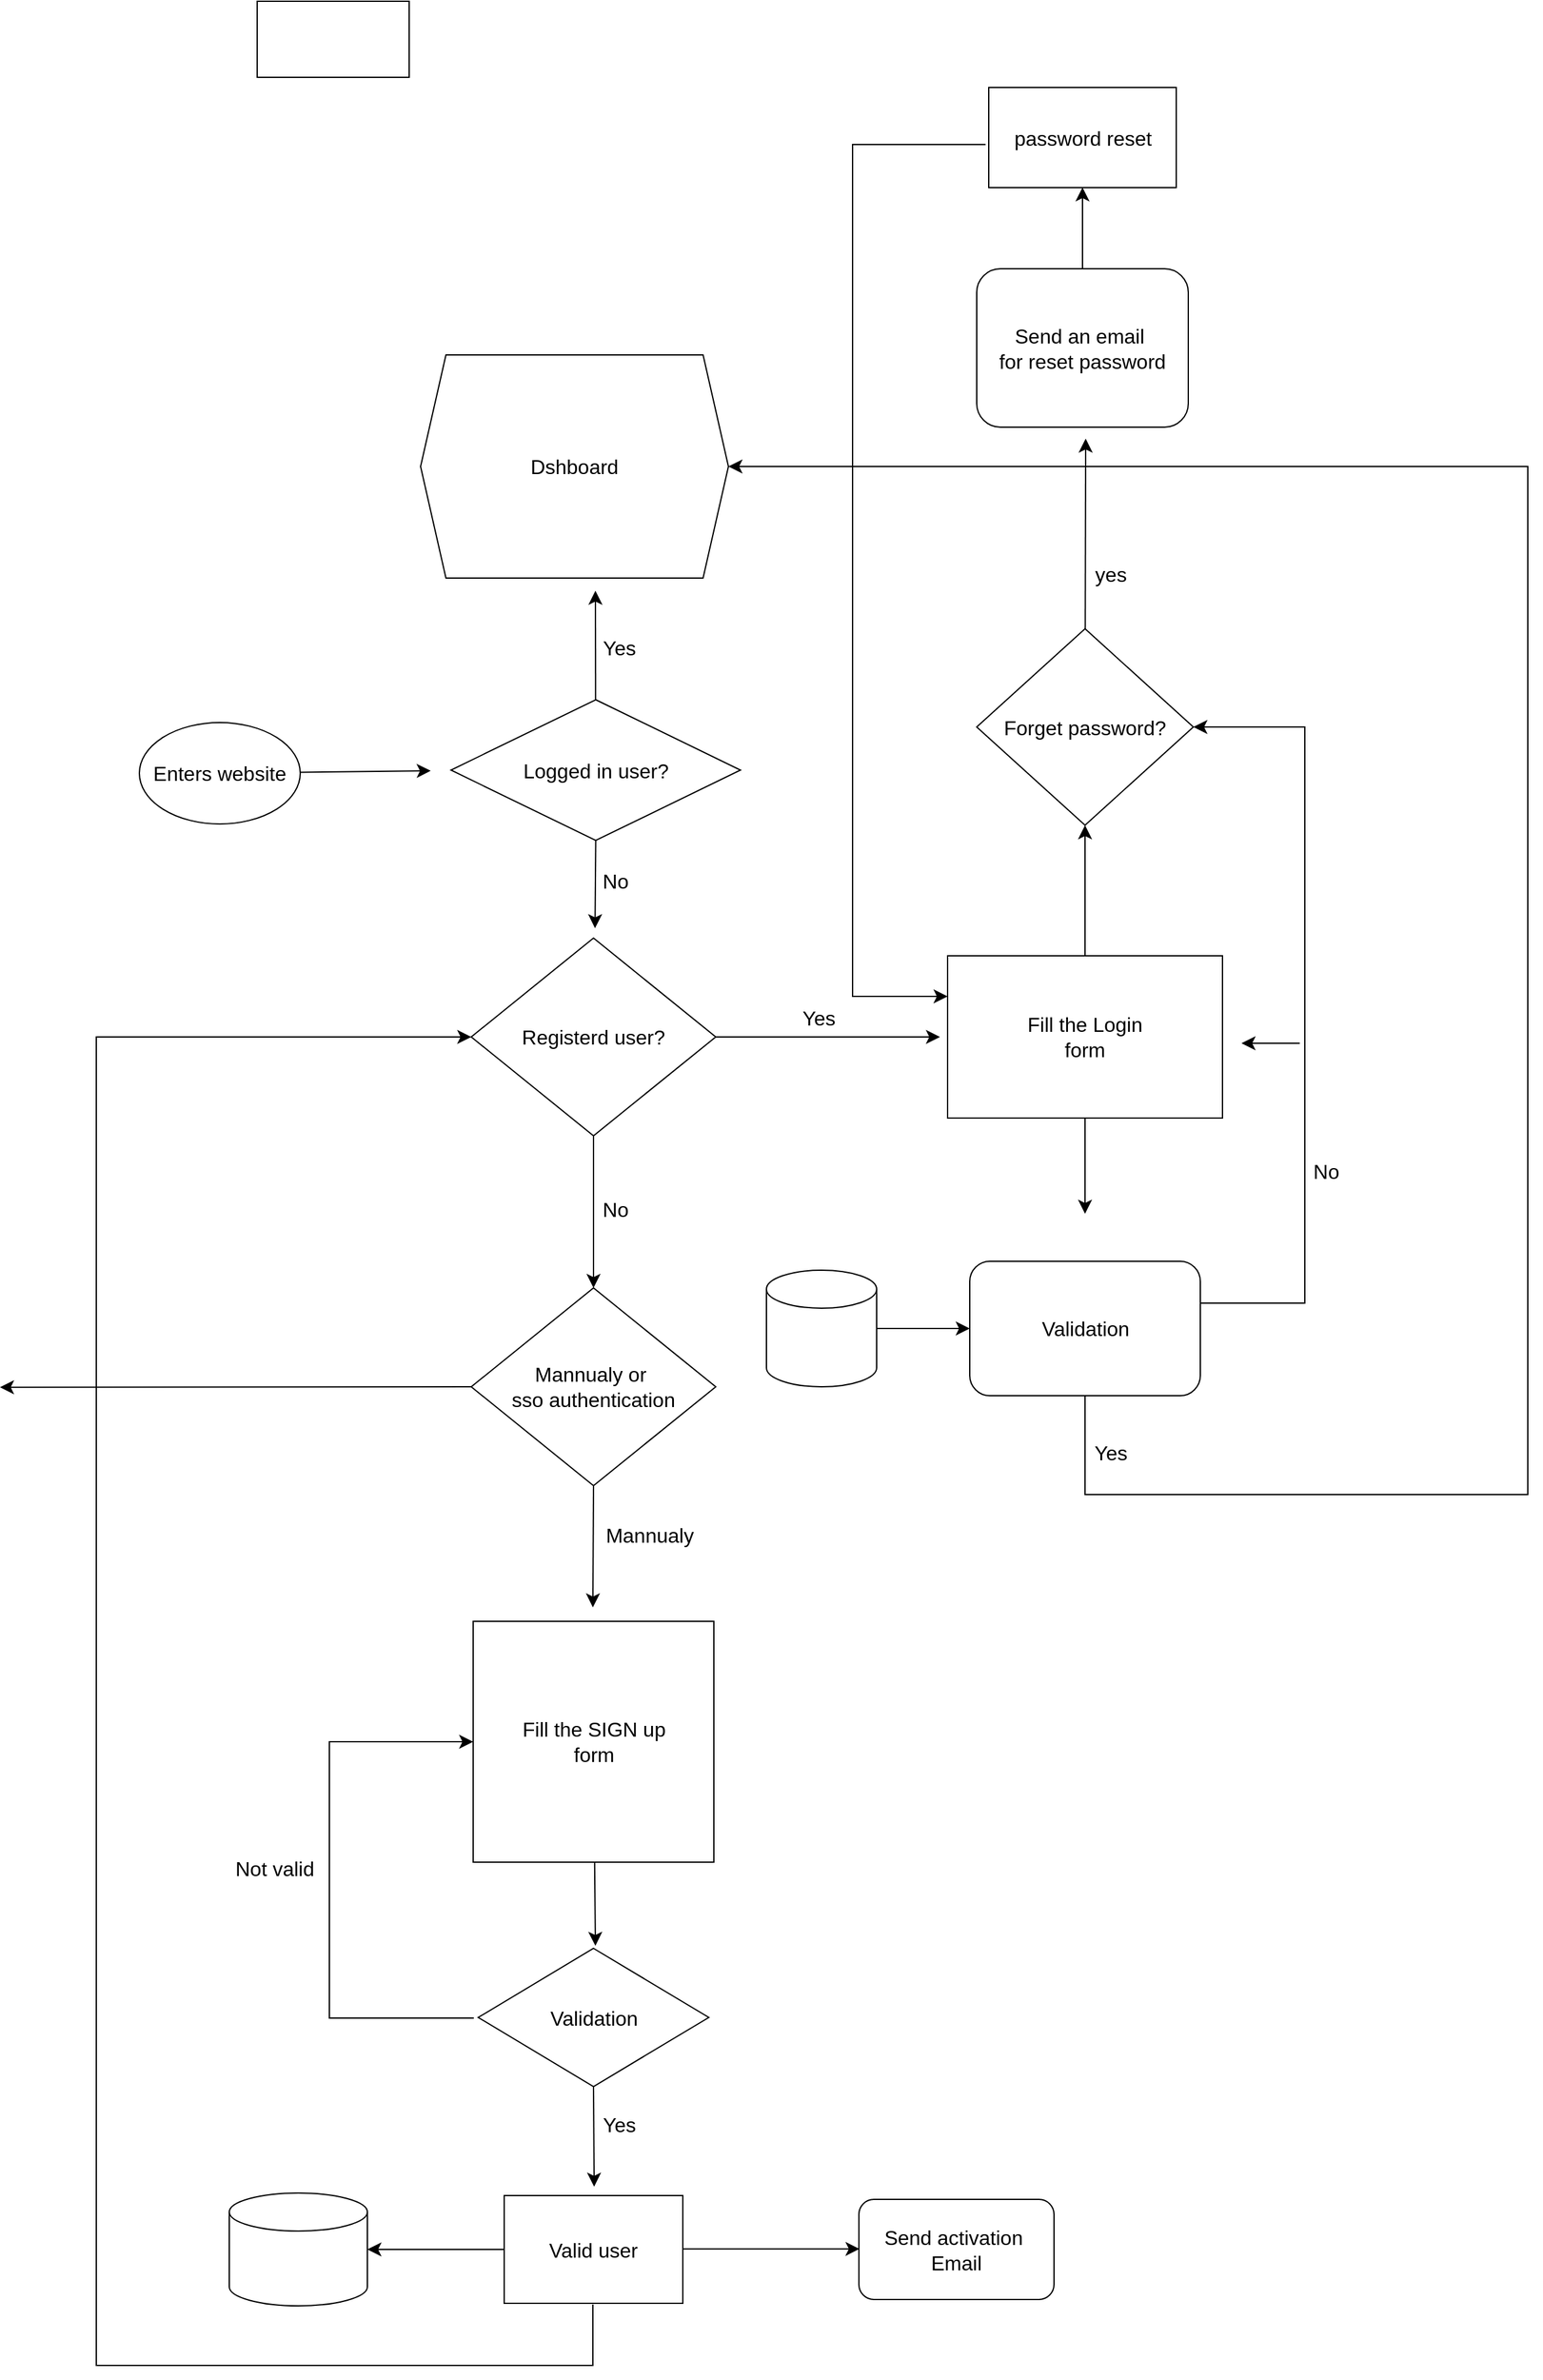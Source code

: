 <mxfile version="21.0.2" type="github">
  <diagram name="Page-1" id="_3CbZEnP4_hHTU8bBA2z">
    <mxGraphModel dx="2702" dy="2576" grid="0" gridSize="10" guides="1" tooltips="1" connect="1" arrows="1" fold="1" page="0" pageScale="1" pageWidth="850" pageHeight="1100" math="0" shadow="0">
      <root>
        <mxCell id="0" />
        <mxCell id="1" parent="0" />
        <mxCell id="kRnqQ11nKP4vqvpjo5fr-5" value="" style="edgeStyle=none;curved=1;rounded=0;orthogonalLoop=1;jettySize=auto;html=1;fontSize=12;startSize=8;endSize=8;" edge="1" parent="1" source="kRnqQ11nKP4vqvpjo5fr-1">
          <mxGeometry relative="1" as="geometry">
            <mxPoint x="-56" y="-195" as="targetPoint" />
          </mxGeometry>
        </mxCell>
        <mxCell id="kRnqQ11nKP4vqvpjo5fr-1" value="Enters website" style="ellipse;whiteSpace=wrap;html=1;fontSize=16;" vertex="1" parent="1">
          <mxGeometry x="-286" y="-233" width="127" height="80" as="geometry" />
        </mxCell>
        <mxCell id="kRnqQ11nKP4vqvpjo5fr-6" style="edgeStyle=none;curved=1;rounded=0;orthogonalLoop=1;jettySize=auto;html=1;fontSize=12;startSize=8;endSize=8;" edge="1" parent="1" source="kRnqQ11nKP4vqvpjo5fr-4">
          <mxGeometry relative="1" as="geometry">
            <mxPoint x="74" y="-337" as="targetPoint" />
          </mxGeometry>
        </mxCell>
        <mxCell id="kRnqQ11nKP4vqvpjo5fr-10" style="edgeStyle=none;curved=1;rounded=0;orthogonalLoop=1;jettySize=auto;html=1;exitX=0.5;exitY=1;exitDx=0;exitDy=0;fontSize=12;startSize=8;endSize=8;" edge="1" parent="1" source="kRnqQ11nKP4vqvpjo5fr-4">
          <mxGeometry relative="1" as="geometry">
            <mxPoint x="73.692" y="-70.769" as="targetPoint" />
          </mxGeometry>
        </mxCell>
        <mxCell id="kRnqQ11nKP4vqvpjo5fr-4" value="Logged in user?" style="rhombus;whiteSpace=wrap;html=1;fontSize=16;" vertex="1" parent="1">
          <mxGeometry x="-40" y="-251" width="228.5" height="111" as="geometry" />
        </mxCell>
        <mxCell id="kRnqQ11nKP4vqvpjo5fr-8" value="Dshboard" style="shape=hexagon;perimeter=hexagonPerimeter2;whiteSpace=wrap;html=1;fixedSize=1;fontSize=16;" vertex="1" parent="1">
          <mxGeometry x="-64" y="-523" width="243" height="176" as="geometry" />
        </mxCell>
        <mxCell id="kRnqQ11nKP4vqvpjo5fr-9" value="Yes" style="text;html=1;strokeColor=none;fillColor=none;align=center;verticalAlign=middle;whiteSpace=wrap;rounded=0;fontSize=16;" vertex="1" parent="1">
          <mxGeometry x="63" y="-307" width="60" height="30" as="geometry" />
        </mxCell>
        <mxCell id="kRnqQ11nKP4vqvpjo5fr-14" value="" style="edgeStyle=none;curved=1;rounded=0;orthogonalLoop=1;jettySize=auto;html=1;fontSize=12;startSize=8;endSize=8;" edge="1" parent="1" source="kRnqQ11nKP4vqvpjo5fr-11">
          <mxGeometry relative="1" as="geometry">
            <mxPoint x="346" y="15.0" as="targetPoint" />
          </mxGeometry>
        </mxCell>
        <mxCell id="kRnqQ11nKP4vqvpjo5fr-55" value="" style="edgeStyle=none;curved=1;rounded=0;orthogonalLoop=1;jettySize=auto;html=1;fontSize=12;startSize=8;endSize=8;" edge="1" parent="1" source="kRnqQ11nKP4vqvpjo5fr-11" target="kRnqQ11nKP4vqvpjo5fr-54">
          <mxGeometry relative="1" as="geometry" />
        </mxCell>
        <mxCell id="kRnqQ11nKP4vqvpjo5fr-11" value="Registerd user?" style="rhombus;whiteSpace=wrap;html=1;fontSize=16;" vertex="1" parent="1">
          <mxGeometry x="-24" y="-63" width="193" height="156" as="geometry" />
        </mxCell>
        <mxCell id="kRnqQ11nKP4vqvpjo5fr-12" value="No" style="text;html=1;strokeColor=none;fillColor=none;align=center;verticalAlign=middle;whiteSpace=wrap;rounded=0;fontSize=16;" vertex="1" parent="1">
          <mxGeometry x="60" y="-123" width="60" height="30" as="geometry" />
        </mxCell>
        <mxCell id="kRnqQ11nKP4vqvpjo5fr-16" value="Yes" style="text;html=1;align=center;verticalAlign=middle;resizable=0;points=[];autosize=1;strokeColor=none;fillColor=none;fontSize=16;" vertex="1" parent="1">
          <mxGeometry x="228" y="-16" width="44" height="31" as="geometry" />
        </mxCell>
        <mxCell id="kRnqQ11nKP4vqvpjo5fr-19" value="" style="edgeStyle=none;curved=1;rounded=0;orthogonalLoop=1;jettySize=auto;html=1;fontSize=12;startSize=8;endSize=8;" edge="1" parent="1" source="kRnqQ11nKP4vqvpjo5fr-17" target="kRnqQ11nKP4vqvpjo5fr-18">
          <mxGeometry relative="1" as="geometry" />
        </mxCell>
        <mxCell id="kRnqQ11nKP4vqvpjo5fr-21" style="edgeStyle=none;curved=1;rounded=0;orthogonalLoop=1;jettySize=auto;html=1;fontSize=12;startSize=8;endSize=8;" edge="1" parent="1" source="kRnqQ11nKP4vqvpjo5fr-17">
          <mxGeometry relative="1" as="geometry">
            <mxPoint x="460.5" y="154.462" as="targetPoint" />
          </mxGeometry>
        </mxCell>
        <mxCell id="kRnqQ11nKP4vqvpjo5fr-17" value="Fill the Login &lt;br&gt;form" style="rounded=0;whiteSpace=wrap;html=1;fontSize=16;" vertex="1" parent="1">
          <mxGeometry x="352" y="-49" width="217" height="128" as="geometry" />
        </mxCell>
        <mxCell id="kRnqQ11nKP4vqvpjo5fr-38" style="edgeStyle=none;curved=1;rounded=0;orthogonalLoop=1;jettySize=auto;html=1;fontSize=12;startSize=8;endSize=8;" edge="1" parent="1" source="kRnqQ11nKP4vqvpjo5fr-18">
          <mxGeometry relative="1" as="geometry">
            <mxPoint x="461" y="-457" as="targetPoint" />
          </mxGeometry>
        </mxCell>
        <mxCell id="kRnqQ11nKP4vqvpjo5fr-18" value="Forget password?" style="rhombus;whiteSpace=wrap;html=1;fontSize=16;rounded=0;" vertex="1" parent="1">
          <mxGeometry x="375" y="-307" width="171" height="155" as="geometry" />
        </mxCell>
        <mxCell id="kRnqQ11nKP4vqvpjo5fr-20" value="Validation" style="rounded=1;whiteSpace=wrap;html=1;fontSize=16;" vertex="1" parent="1">
          <mxGeometry x="369.5" y="192" width="182" height="106" as="geometry" />
        </mxCell>
        <mxCell id="kRnqQ11nKP4vqvpjo5fr-23" style="edgeStyle=none;curved=1;rounded=0;orthogonalLoop=1;jettySize=auto;html=1;fontSize=12;startSize=8;endSize=8;entryX=0;entryY=0.5;entryDx=0;entryDy=0;" edge="1" parent="1" source="kRnqQ11nKP4vqvpjo5fr-22" target="kRnqQ11nKP4vqvpjo5fr-20">
          <mxGeometry relative="1" as="geometry">
            <mxPoint x="563.538" y="248.0" as="targetPoint" />
          </mxGeometry>
        </mxCell>
        <mxCell id="kRnqQ11nKP4vqvpjo5fr-22" value="" style="shape=cylinder3;whiteSpace=wrap;html=1;boundedLbl=1;backgroundOutline=1;size=15;fontSize=16;" vertex="1" parent="1">
          <mxGeometry x="209" y="199" width="87" height="92" as="geometry" />
        </mxCell>
        <mxCell id="kRnqQ11nKP4vqvpjo5fr-29" value="" style="endArrow=classic;html=1;rounded=0;fontSize=12;startSize=8;endSize=8;edgeStyle=orthogonalEdgeStyle;entryX=1;entryY=0.5;entryDx=0;entryDy=0;" edge="1" parent="1" source="kRnqQ11nKP4vqvpjo5fr-20" target="kRnqQ11nKP4vqvpjo5fr-18">
          <mxGeometry width="50" height="50" relative="1" as="geometry">
            <mxPoint x="231" y="238" as="sourcePoint" />
            <mxPoint x="281" y="-237" as="targetPoint" />
            <Array as="points">
              <mxPoint x="634" y="225" />
              <mxPoint x="634" y="-230" />
            </Array>
          </mxGeometry>
        </mxCell>
        <mxCell id="kRnqQ11nKP4vqvpjo5fr-31" value="Yes" style="text;html=1;strokeColor=none;fillColor=none;align=center;verticalAlign=middle;whiteSpace=wrap;rounded=0;fontSize=16;" vertex="1" parent="1">
          <mxGeometry x="451" y="328" width="60" height="30" as="geometry" />
        </mxCell>
        <mxCell id="kRnqQ11nKP4vqvpjo5fr-32" value="" style="endArrow=classic;html=1;rounded=0;fontSize=12;startSize=8;endSize=8;curved=1;" edge="1" parent="1">
          <mxGeometry width="50" height="50" relative="1" as="geometry">
            <mxPoint x="630" y="20" as="sourcePoint" />
            <mxPoint x="584" y="20" as="targetPoint" />
          </mxGeometry>
        </mxCell>
        <mxCell id="kRnqQ11nKP4vqvpjo5fr-34" value="" style="edgeStyle=segmentEdgeStyle;endArrow=classic;html=1;curved=0;rounded=0;endSize=8;startSize=8;sourcePerimeterSpacing=0;targetPerimeterSpacing=0;fontSize=12;exitX=0.5;exitY=1;exitDx=0;exitDy=0;entryX=1;entryY=0.5;entryDx=0;entryDy=0;" edge="1" parent="1" source="kRnqQ11nKP4vqvpjo5fr-20" target="kRnqQ11nKP4vqvpjo5fr-8">
          <mxGeometry width="140" relative="1" as="geometry">
            <mxPoint x="740" y="57" as="sourcePoint" />
            <mxPoint x="880" y="117" as="targetPoint" />
            <Array as="points">
              <mxPoint x="461" y="376" />
              <mxPoint x="810" y="376" />
              <mxPoint x="810" y="-435" />
            </Array>
          </mxGeometry>
        </mxCell>
        <mxCell id="kRnqQ11nKP4vqvpjo5fr-44" style="edgeStyle=none;curved=1;rounded=0;orthogonalLoop=1;jettySize=auto;html=1;fontSize=12;startSize=8;endSize=8;" edge="1" parent="1" source="kRnqQ11nKP4vqvpjo5fr-39">
          <mxGeometry relative="1" as="geometry">
            <mxPoint x="458.5" y="-655.182" as="targetPoint" />
          </mxGeometry>
        </mxCell>
        <mxCell id="kRnqQ11nKP4vqvpjo5fr-39" value="Send an email&amp;nbsp;&lt;br&gt;for reset password" style="rounded=1;whiteSpace=wrap;html=1;fontSize=16;" vertex="1" parent="1">
          <mxGeometry x="375" y="-591" width="167" height="125" as="geometry" />
        </mxCell>
        <mxCell id="kRnqQ11nKP4vqvpjo5fr-42" value="" style="edgeStyle=elbowEdgeStyle;elbow=horizontal;endArrow=classic;html=1;curved=0;rounded=0;endSize=8;startSize=8;fontSize=12;entryX=0;entryY=0.25;entryDx=0;entryDy=0;" edge="1" parent="1" target="kRnqQ11nKP4vqvpjo5fr-17">
          <mxGeometry width="50" height="50" relative="1" as="geometry">
            <mxPoint x="382" y="-689" as="sourcePoint" />
            <mxPoint x="215" y="-229" as="targetPoint" />
            <Array as="points">
              <mxPoint x="277" y="-300" />
            </Array>
          </mxGeometry>
        </mxCell>
        <mxCell id="kRnqQ11nKP4vqvpjo5fr-43" value="password reset" style="rounded=0;whiteSpace=wrap;html=1;fontSize=16;" vertex="1" parent="1">
          <mxGeometry x="384.5" y="-734" width="148" height="79" as="geometry" />
        </mxCell>
        <mxCell id="kRnqQ11nKP4vqvpjo5fr-46" value="yes" style="text;html=1;strokeColor=none;fillColor=none;align=center;verticalAlign=middle;whiteSpace=wrap;rounded=0;fontSize=16;" vertex="1" parent="1">
          <mxGeometry x="451" y="-365" width="60" height="30" as="geometry" />
        </mxCell>
        <mxCell id="kRnqQ11nKP4vqvpjo5fr-49" value="No" style="text;html=1;strokeColor=none;fillColor=none;align=center;verticalAlign=middle;whiteSpace=wrap;rounded=0;fontSize=16;" vertex="1" parent="1">
          <mxGeometry x="621" y="106" width="60" height="30" as="geometry" />
        </mxCell>
        <mxCell id="kRnqQ11nKP4vqvpjo5fr-59" style="edgeStyle=none;curved=1;rounded=0;orthogonalLoop=1;jettySize=auto;html=1;fontSize=12;startSize=8;endSize=8;" edge="1" parent="1" source="kRnqQ11nKP4vqvpjo5fr-51">
          <mxGeometry relative="1" as="geometry">
            <mxPoint x="74" y="732" as="targetPoint" />
          </mxGeometry>
        </mxCell>
        <mxCell id="kRnqQ11nKP4vqvpjo5fr-51" value="Fill the SIGN up &lt;br&gt;form" style="whiteSpace=wrap;html=1;aspect=fixed;fontSize=16;" vertex="1" parent="1">
          <mxGeometry x="-22.5" y="476" width="190" height="190" as="geometry" />
        </mxCell>
        <mxCell id="kRnqQ11nKP4vqvpjo5fr-56" style="edgeStyle=none;curved=1;rounded=0;orthogonalLoop=1;jettySize=auto;html=1;exitX=0.5;exitY=1;exitDx=0;exitDy=0;fontSize=12;startSize=8;endSize=8;" edge="1" parent="1" source="kRnqQ11nKP4vqvpjo5fr-54">
          <mxGeometry relative="1" as="geometry">
            <mxPoint x="72" y="465" as="targetPoint" />
          </mxGeometry>
        </mxCell>
        <mxCell id="kRnqQ11nKP4vqvpjo5fr-64" style="edgeStyle=none;curved=1;rounded=0;orthogonalLoop=1;jettySize=auto;html=1;exitX=0;exitY=0.5;exitDx=0;exitDy=0;fontSize=12;startSize=8;endSize=8;" edge="1" parent="1" source="kRnqQ11nKP4vqvpjo5fr-54">
          <mxGeometry relative="1" as="geometry">
            <mxPoint x="-396.0" y="291.364" as="targetPoint" />
          </mxGeometry>
        </mxCell>
        <mxCell id="kRnqQ11nKP4vqvpjo5fr-54" value="Mannualy or&amp;nbsp;&lt;br&gt;sso authentication" style="rhombus;whiteSpace=wrap;html=1;fontSize=16;" vertex="1" parent="1">
          <mxGeometry x="-24" y="213" width="193" height="156" as="geometry" />
        </mxCell>
        <mxCell id="kRnqQ11nKP4vqvpjo5fr-57" value="Mannualy" style="text;html=1;strokeColor=none;fillColor=none;align=center;verticalAlign=middle;whiteSpace=wrap;rounded=0;fontSize=16;" vertex="1" parent="1">
          <mxGeometry x="87" y="393" width="60" height="30" as="geometry" />
        </mxCell>
        <mxCell id="kRnqQ11nKP4vqvpjo5fr-63" style="edgeStyle=none;curved=1;rounded=0;orthogonalLoop=1;jettySize=auto;html=1;fontSize=12;startSize=8;endSize=8;exitX=0.5;exitY=1;exitDx=0;exitDy=0;" edge="1" parent="1" source="kRnqQ11nKP4vqvpjo5fr-71">
          <mxGeometry relative="1" as="geometry">
            <mxPoint x="73" y="922" as="targetPoint" />
            <mxPoint x="72.721" y="855" as="sourcePoint" />
          </mxGeometry>
        </mxCell>
        <mxCell id="kRnqQ11nKP4vqvpjo5fr-67" style="edgeStyle=none;curved=1;rounded=0;orthogonalLoop=1;jettySize=auto;html=1;fontSize=12;startSize=8;endSize=8;" edge="1" parent="1">
          <mxGeometry relative="1" as="geometry">
            <mxPoint x="282.5" y="971.07" as="targetPoint" />
            <mxPoint x="141" y="971.07" as="sourcePoint" />
          </mxGeometry>
        </mxCell>
        <mxCell id="kRnqQ11nKP4vqvpjo5fr-61" value="" style="edgeStyle=elbowEdgeStyle;elbow=horizontal;endArrow=classic;html=1;curved=0;rounded=0;endSize=8;startSize=8;fontSize=12;entryX=0;entryY=0.5;entryDx=0;entryDy=0;" edge="1" parent="1" target="kRnqQ11nKP4vqvpjo5fr-51">
          <mxGeometry width="50" height="50" relative="1" as="geometry">
            <mxPoint x="-22" y="789" as="sourcePoint" />
            <mxPoint x="215" y="469" as="targetPoint" />
            <Array as="points">
              <mxPoint x="-136" y="754" />
            </Array>
          </mxGeometry>
        </mxCell>
        <mxCell id="kRnqQ11nKP4vqvpjo5fr-62" value="Not valid" style="text;html=1;strokeColor=none;fillColor=none;align=center;verticalAlign=middle;whiteSpace=wrap;rounded=0;fontSize=16;" vertex="1" parent="1">
          <mxGeometry x="-242" y="632" width="126" height="77" as="geometry" />
        </mxCell>
        <mxCell id="kRnqQ11nKP4vqvpjo5fr-66" value="" style="shape=cylinder3;whiteSpace=wrap;html=1;boundedLbl=1;backgroundOutline=1;size=15;fontSize=16;" vertex="1" parent="1">
          <mxGeometry x="-215" y="927" width="109" height="89" as="geometry" />
        </mxCell>
        <mxCell id="kRnqQ11nKP4vqvpjo5fr-69" value="Valid user" style="rounded=0;whiteSpace=wrap;html=1;fontSize=16;" vertex="1" parent="1">
          <mxGeometry x="2" y="929" width="141" height="85" as="geometry" />
        </mxCell>
        <mxCell id="kRnqQ11nKP4vqvpjo5fr-70" value="" style="edgeStyle=orthogonalEdgeStyle;orthogonalLoop=1;jettySize=auto;html=1;rounded=0;fontSize=12;startSize=8;endSize=8;entryX=0;entryY=0.5;entryDx=0;entryDy=0;" edge="1" parent="1" target="kRnqQ11nKP4vqvpjo5fr-11">
          <mxGeometry width="120" relative="1" as="geometry">
            <mxPoint x="72" y="1015" as="sourcePoint" />
            <mxPoint x="-66" y="-433" as="targetPoint" />
            <Array as="points">
              <mxPoint x="72" y="1063" />
              <mxPoint x="-320" y="1063" />
              <mxPoint x="-320" y="15" />
            </Array>
          </mxGeometry>
        </mxCell>
        <mxCell id="kRnqQ11nKP4vqvpjo5fr-71" value="Validation" style="rhombus;whiteSpace=wrap;html=1;fontSize=16;" vertex="1" parent="1">
          <mxGeometry x="-18.5" y="734" width="182" height="109" as="geometry" />
        </mxCell>
        <mxCell id="kRnqQ11nKP4vqvpjo5fr-72" value="Yes" style="text;html=1;strokeColor=none;fillColor=none;align=center;verticalAlign=middle;whiteSpace=wrap;rounded=0;fontSize=16;" vertex="1" parent="1">
          <mxGeometry x="63" y="858" width="60" height="30" as="geometry" />
        </mxCell>
        <mxCell id="kRnqQ11nKP4vqvpjo5fr-73" value="Send activation&amp;nbsp;&lt;br&gt;Email" style="rounded=1;whiteSpace=wrap;html=1;fontSize=16;" vertex="1" parent="1">
          <mxGeometry x="282" y="932" width="154" height="79" as="geometry" />
        </mxCell>
        <mxCell id="kRnqQ11nKP4vqvpjo5fr-74" value="" style="endArrow=classic;html=1;rounded=0;fontSize=12;startSize=8;endSize=8;curved=1;exitX=0;exitY=0.5;exitDx=0;exitDy=0;entryX=1;entryY=0.5;entryDx=0;entryDy=0;entryPerimeter=0;" edge="1" parent="1" source="kRnqQ11nKP4vqvpjo5fr-69" target="kRnqQ11nKP4vqvpjo5fr-66">
          <mxGeometry width="50" height="50" relative="1" as="geometry">
            <mxPoint x="-93" y="973" as="sourcePoint" />
            <mxPoint x="-90" y="1048" as="targetPoint" />
          </mxGeometry>
        </mxCell>
        <mxCell id="kRnqQ11nKP4vqvpjo5fr-75" value="No" style="text;html=1;strokeColor=none;fillColor=none;align=center;verticalAlign=middle;whiteSpace=wrap;rounded=0;fontSize=16;" vertex="1" parent="1">
          <mxGeometry x="60" y="136" width="60" height="30" as="geometry" />
        </mxCell>
        <mxCell id="kRnqQ11nKP4vqvpjo5fr-76" value="" style="whiteSpace=wrap;html=1;fontSize=16;" vertex="1" parent="1">
          <mxGeometry x="-193" y="-802" width="120" height="60" as="geometry" />
        </mxCell>
      </root>
    </mxGraphModel>
  </diagram>
</mxfile>
